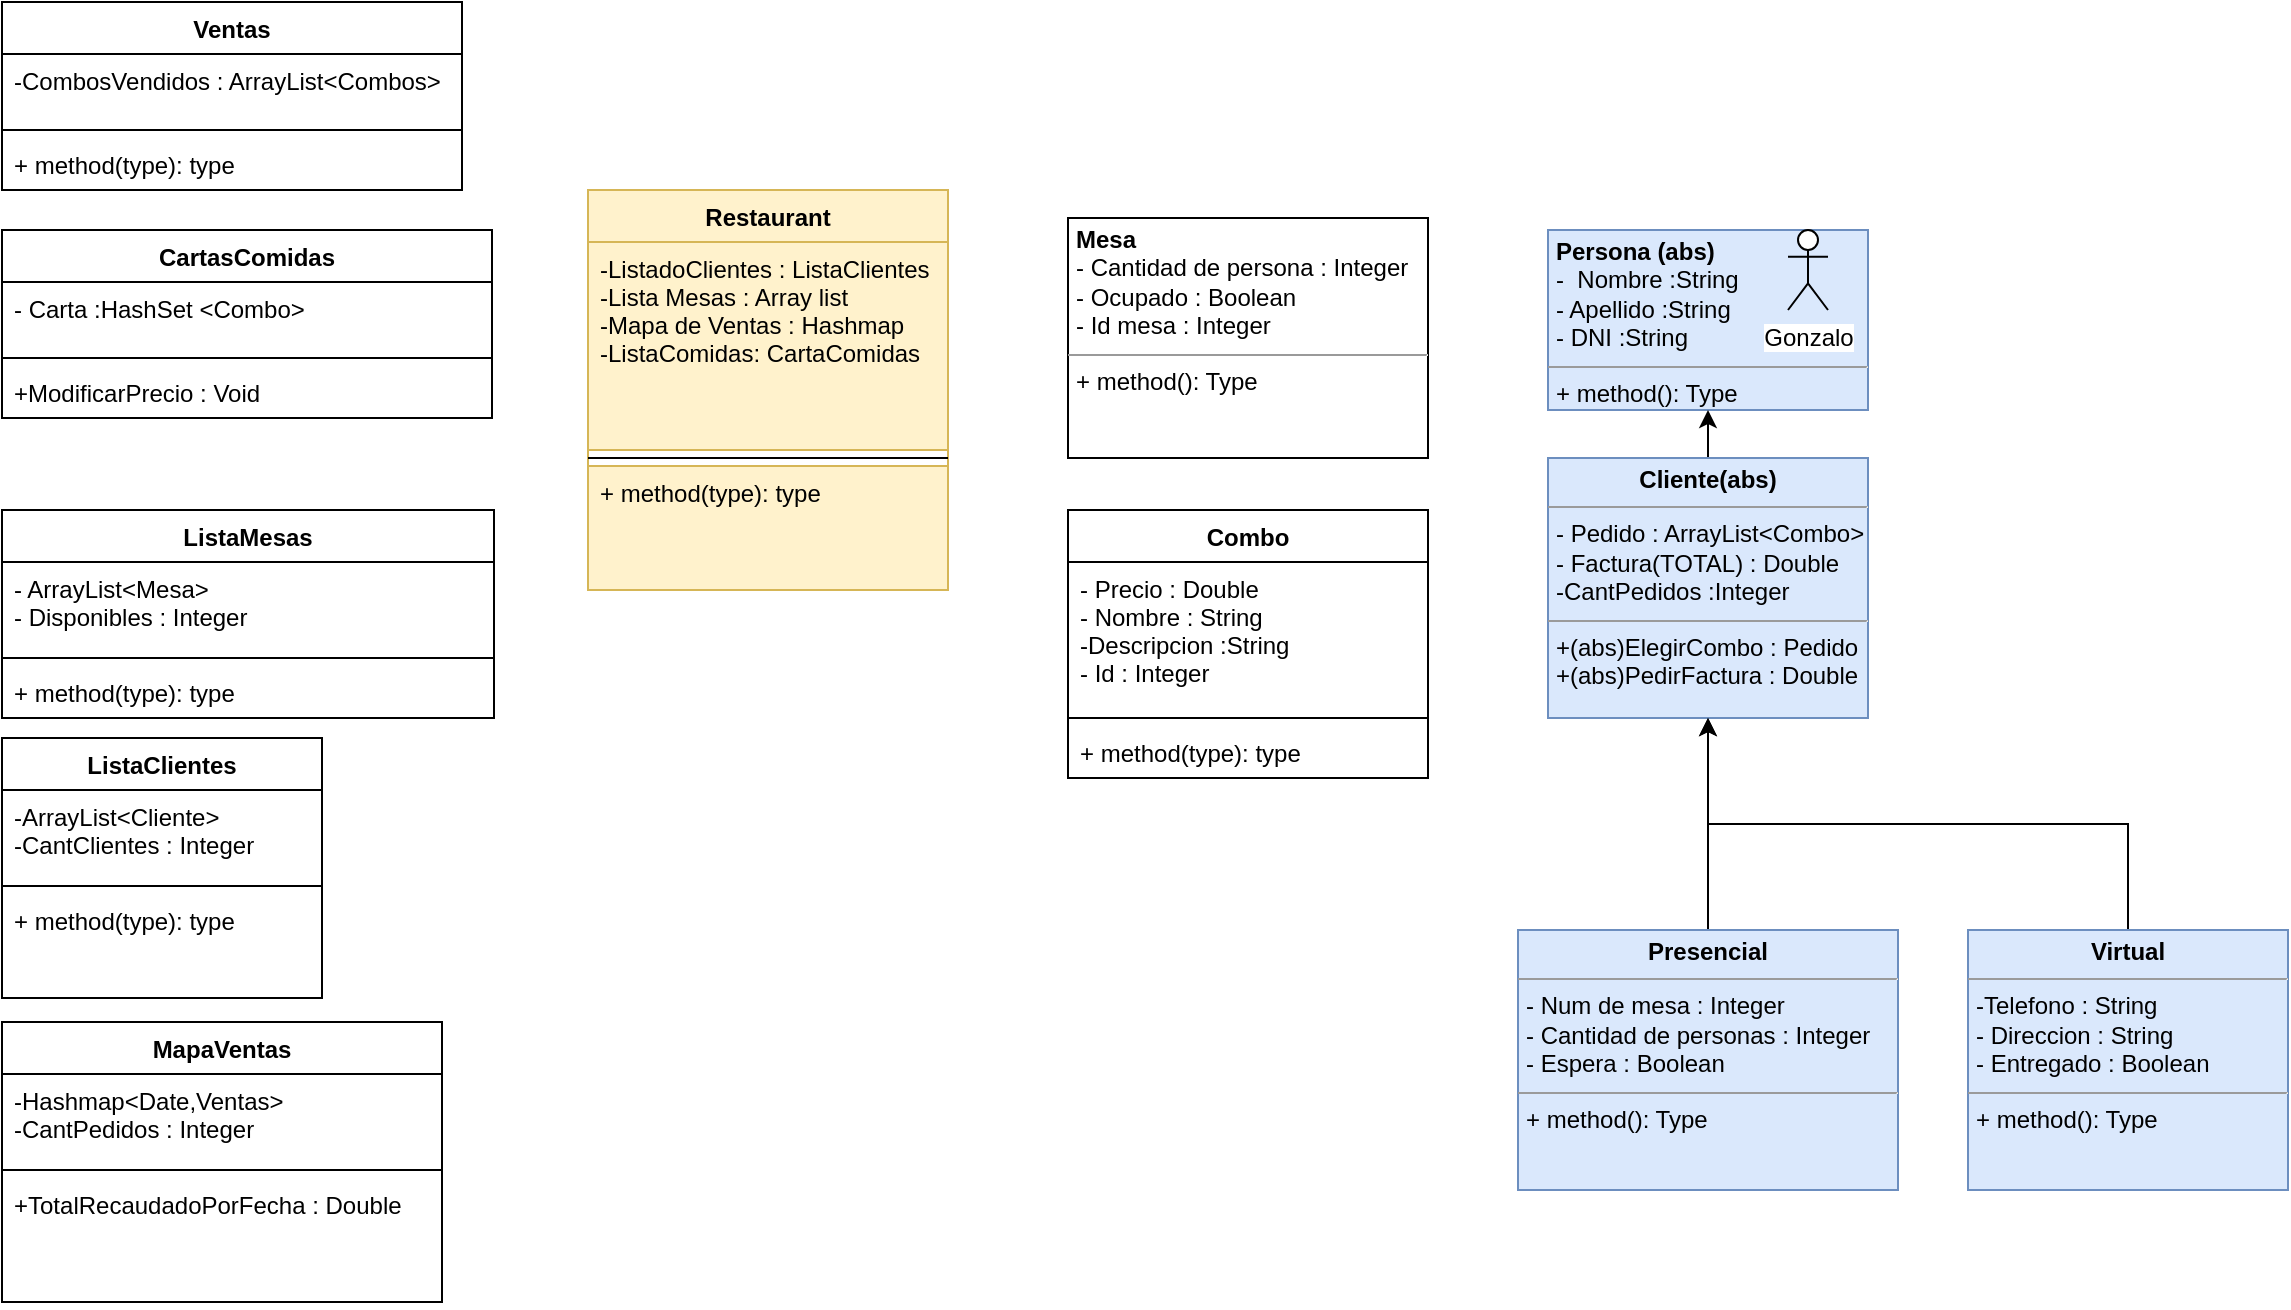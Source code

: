 <mxfile version="13.1.12" type="device"><diagram id="C5RBs43oDa-KdzZeNtuy" name="Page-1"><mxGraphModel dx="2281" dy="1823" grid="1" gridSize="10" guides="1" tooltips="1" connect="1" arrows="1" fold="1" page="1" pageScale="1" pageWidth="827" pageHeight="1169" math="0" shadow="0"><root><mxCell id="WIyWlLk6GJQsqaUBKTNV-0"/><mxCell id="WIyWlLk6GJQsqaUBKTNV-1" parent="WIyWlLk6GJQsqaUBKTNV-0"/><mxCell id="NUuS5B6pFWFjCQVJok0q-0" value="&lt;p style=&quot;margin: 0px ; margin-top: 4px ; text-align: center&quot;&gt;&lt;/p&gt;&lt;p style=&quot;margin: 0px ; margin-left: 4px&quot;&gt;&lt;b&gt;Mesa&lt;/b&gt;&lt;/p&gt;&lt;p style=&quot;margin: 0px ; margin-left: 4px&quot;&gt;- Cantidad de persona : Integer&lt;/p&gt;&lt;p style=&quot;margin: 0px ; margin-left: 4px&quot;&gt;- Ocupado : Boolean&lt;/p&gt;&lt;p style=&quot;margin: 0px ; margin-left: 4px&quot;&gt;- Id mesa : Integer&lt;/p&gt;&lt;hr size=&quot;1&quot;&gt;&lt;p style=&quot;margin: 0px ; margin-left: 4px&quot;&gt;+ method(): Type&lt;/p&gt;" style="verticalAlign=top;align=left;overflow=fill;fontSize=12;fontFamily=Helvetica;html=1;" vertex="1" parent="WIyWlLk6GJQsqaUBKTNV-1"><mxGeometry x="-150" y="14" width="180" height="120" as="geometry"/></mxCell><mxCell id="NUuS5B6pFWFjCQVJok0q-3" value="&lt;p style=&quot;margin: 0px ; margin-top: 4px ; text-align: center&quot;&gt;&lt;/p&gt;&lt;p style=&quot;margin: 0px ; margin-left: 4px&quot;&gt;&lt;b&gt;Persona (abs)&lt;/b&gt;&lt;/p&gt;&lt;p style=&quot;margin: 0px ; margin-left: 4px&quot;&gt;-&amp;nbsp; Nombre :String&lt;/p&gt;&lt;p style=&quot;margin: 0px ; margin-left: 4px&quot;&gt;- Apellido :String&lt;/p&gt;&lt;p style=&quot;margin: 0px ; margin-left: 4px&quot;&gt;- DNI :String&amp;nbsp;&lt;/p&gt;&lt;hr size=&quot;1&quot;&gt;&lt;p style=&quot;margin: 0px ; margin-left: 4px&quot;&gt;+ method(): Type&lt;/p&gt;&lt;p style=&quot;margin: 0px ; margin-left: 4px&quot;&gt;&lt;br&gt;&lt;/p&gt;" style="verticalAlign=top;align=left;overflow=fill;fontSize=12;fontFamily=Helvetica;html=1;fillColor=#dae8fc;strokeColor=#6c8ebf;" vertex="1" parent="WIyWlLk6GJQsqaUBKTNV-1"><mxGeometry x="90" y="20" width="160" height="90" as="geometry"/></mxCell><mxCell id="NUuS5B6pFWFjCQVJok0q-8" style="edgeStyle=orthogonalEdgeStyle;rounded=0;orthogonalLoop=1;jettySize=auto;html=1;exitX=0.5;exitY=0;exitDx=0;exitDy=0;entryX=0.5;entryY=1;entryDx=0;entryDy=0;" edge="1" parent="WIyWlLk6GJQsqaUBKTNV-1" source="NUuS5B6pFWFjCQVJok0q-6" target="NUuS5B6pFWFjCQVJok0q-3"><mxGeometry relative="1" as="geometry"/></mxCell><mxCell id="NUuS5B6pFWFjCQVJok0q-6" value="&lt;p style=&quot;margin: 0px ; margin-top: 4px ; text-align: center&quot;&gt;&lt;b&gt;Cliente(abs)&lt;/b&gt;&lt;/p&gt;&lt;hr size=&quot;1&quot;&gt;&lt;p style=&quot;margin: 0px ; margin-left: 4px&quot;&gt;- Pedido : ArrayList&amp;lt;Combo&amp;gt;&lt;/p&gt;&lt;p style=&quot;margin: 0px ; margin-left: 4px&quot;&gt;- Factura(TOTAL) : Double&lt;/p&gt;&lt;p style=&quot;margin: 0px ; margin-left: 4px&quot;&gt;-CantPedidos :Integer&lt;/p&gt;&lt;hr size=&quot;1&quot;&gt;&lt;p style=&quot;margin: 0px 0px 0px 4px&quot;&gt;+(abs)ElegirCombo : Pedido&lt;/p&gt;&lt;p style=&quot;margin: 0px 0px 0px 4px&quot;&gt;+(abs)PedirFactura : Double&lt;/p&gt;&lt;p style=&quot;margin: 0px 0px 0px 4px&quot;&gt;&lt;br&gt;&lt;/p&gt;" style="verticalAlign=top;align=left;overflow=fill;fontSize=12;fontFamily=Helvetica;html=1;fillColor=#dae8fc;strokeColor=#6c8ebf;" vertex="1" parent="WIyWlLk6GJQsqaUBKTNV-1"><mxGeometry x="90" y="134" width="160" height="130" as="geometry"/></mxCell><mxCell id="NUuS5B6pFWFjCQVJok0q-10" style="edgeStyle=orthogonalEdgeStyle;rounded=0;orthogonalLoop=1;jettySize=auto;html=1;exitX=0.5;exitY=0;exitDx=0;exitDy=0;entryX=0.5;entryY=1;entryDx=0;entryDy=0;" edge="1" parent="WIyWlLk6GJQsqaUBKTNV-1" source="NUuS5B6pFWFjCQVJok0q-9" target="NUuS5B6pFWFjCQVJok0q-6"><mxGeometry relative="1" as="geometry"/></mxCell><mxCell id="NUuS5B6pFWFjCQVJok0q-9" value="&lt;p style=&quot;margin: 0px ; margin-top: 4px ; text-align: center&quot;&gt;&lt;b&gt;Presencial&lt;/b&gt;&lt;/p&gt;&lt;hr size=&quot;1&quot;&gt;&lt;p style=&quot;margin: 0px ; margin-left: 4px&quot;&gt;- Num de mesa : Integer&lt;/p&gt;&lt;p style=&quot;margin: 0px ; margin-left: 4px&quot;&gt;- Cantidad de personas : Integer&lt;/p&gt;&lt;p style=&quot;margin: 0px ; margin-left: 4px&quot;&gt;- Espera : Boolean&lt;/p&gt;&lt;hr size=&quot;1&quot;&gt;&lt;p style=&quot;margin: 0px ; margin-left: 4px&quot;&gt;+ method(): Type&lt;/p&gt;" style="verticalAlign=top;align=left;overflow=fill;fontSize=12;fontFamily=Helvetica;html=1;fillColor=#dae8fc;strokeColor=#6c8ebf;" vertex="1" parent="WIyWlLk6GJQsqaUBKTNV-1"><mxGeometry x="75" y="370" width="190" height="130" as="geometry"/></mxCell><mxCell id="NUuS5B6pFWFjCQVJok0q-12" style="edgeStyle=orthogonalEdgeStyle;rounded=0;orthogonalLoop=1;jettySize=auto;html=1;exitX=0.5;exitY=0;exitDx=0;exitDy=0;" edge="1" parent="WIyWlLk6GJQsqaUBKTNV-1" source="NUuS5B6pFWFjCQVJok0q-11" target="NUuS5B6pFWFjCQVJok0q-6"><mxGeometry relative="1" as="geometry"><mxPoint x="170" y="300" as="targetPoint"/></mxGeometry></mxCell><mxCell id="NUuS5B6pFWFjCQVJok0q-11" value="&lt;p style=&quot;margin: 0px ; margin-top: 4px ; text-align: center&quot;&gt;&lt;b&gt;Virtual&lt;/b&gt;&lt;/p&gt;&lt;hr size=&quot;1&quot;&gt;&lt;p style=&quot;margin: 0px ; margin-left: 4px&quot;&gt;-Telefono : String&lt;/p&gt;&lt;p style=&quot;margin: 0px ; margin-left: 4px&quot;&gt;- Direccion : String&lt;/p&gt;&lt;p style=&quot;margin: 0px ; margin-left: 4px&quot;&gt;- Entregado : Boolean&lt;/p&gt;&lt;hr size=&quot;1&quot;&gt;&lt;p style=&quot;margin: 0px ; margin-left: 4px&quot;&gt;+ method(): Type&lt;/p&gt;" style="verticalAlign=top;align=left;overflow=fill;fontSize=12;fontFamily=Helvetica;html=1;fillColor=#dae8fc;strokeColor=#6c8ebf;" vertex="1" parent="WIyWlLk6GJQsqaUBKTNV-1"><mxGeometry x="300" y="370" width="160" height="130" as="geometry"/></mxCell><mxCell id="NUuS5B6pFWFjCQVJok0q-36" value="ListaMesas" style="swimlane;fontStyle=1;align=center;verticalAlign=top;childLayout=stackLayout;horizontal=1;startSize=26;horizontalStack=0;resizeParent=1;resizeParentMax=0;resizeLast=0;collapsible=1;marginBottom=0;" vertex="1" parent="WIyWlLk6GJQsqaUBKTNV-1"><mxGeometry x="-683" y="160" width="246" height="104" as="geometry"><mxRectangle x="-550" y="160" width="110" height="26" as="alternateBounds"/></mxGeometry></mxCell><mxCell id="NUuS5B6pFWFjCQVJok0q-37" value="- ArrayList&lt;Mesa&gt;&#10;- Disponibles : Integer" style="text;align=left;verticalAlign=top;spacingLeft=4;spacingRight=4;overflow=hidden;rotatable=0;points=[[0,0.5],[1,0.5]];portConstraint=eastwest;" vertex="1" parent="NUuS5B6pFWFjCQVJok0q-36"><mxGeometry y="26" width="246" height="44" as="geometry"/></mxCell><mxCell id="NUuS5B6pFWFjCQVJok0q-38" value="" style="line;strokeWidth=1;fillColor=none;align=left;verticalAlign=middle;spacingTop=-1;spacingLeft=3;spacingRight=3;rotatable=0;labelPosition=right;points=[];portConstraint=eastwest;" vertex="1" parent="NUuS5B6pFWFjCQVJok0q-36"><mxGeometry y="70" width="246" height="8" as="geometry"/></mxCell><mxCell id="NUuS5B6pFWFjCQVJok0q-39" value="+ method(type): type" style="text;strokeColor=none;fillColor=none;align=left;verticalAlign=top;spacingLeft=4;spacingRight=4;overflow=hidden;rotatable=0;points=[[0,0.5],[1,0.5]];portConstraint=eastwest;" vertex="1" parent="NUuS5B6pFWFjCQVJok0q-36"><mxGeometry y="78" width="246" height="26" as="geometry"/></mxCell><mxCell id="NUuS5B6pFWFjCQVJok0q-40" value="ListaClientes" style="swimlane;fontStyle=1;align=center;verticalAlign=top;childLayout=stackLayout;horizontal=1;startSize=26;horizontalStack=0;resizeParent=1;resizeParentMax=0;resizeLast=0;collapsible=1;marginBottom=0;" vertex="1" parent="WIyWlLk6GJQsqaUBKTNV-1"><mxGeometry x="-683" y="274" width="160" height="130" as="geometry"><mxRectangle x="-550" y="274" width="110" height="26" as="alternateBounds"/></mxGeometry></mxCell><mxCell id="NUuS5B6pFWFjCQVJok0q-41" value="-ArrayList&lt;Cliente&gt;&#10;-CantClientes : Integer" style="text;strokeColor=none;fillColor=none;align=left;verticalAlign=top;spacingLeft=4;spacingRight=4;overflow=hidden;rotatable=0;points=[[0,0.5],[1,0.5]];portConstraint=eastwest;" vertex="1" parent="NUuS5B6pFWFjCQVJok0q-40"><mxGeometry y="26" width="160" height="44" as="geometry"/></mxCell><mxCell id="NUuS5B6pFWFjCQVJok0q-42" value="" style="line;strokeWidth=1;fillColor=none;align=left;verticalAlign=middle;spacingTop=-1;spacingLeft=3;spacingRight=3;rotatable=0;labelPosition=right;points=[];portConstraint=eastwest;" vertex="1" parent="NUuS5B6pFWFjCQVJok0q-40"><mxGeometry y="70" width="160" height="8" as="geometry"/></mxCell><mxCell id="NUuS5B6pFWFjCQVJok0q-43" value="+ method(type): type" style="text;strokeColor=none;fillColor=none;align=left;verticalAlign=top;spacingLeft=4;spacingRight=4;overflow=hidden;rotatable=0;points=[[0,0.5],[1,0.5]];portConstraint=eastwest;" vertex="1" parent="NUuS5B6pFWFjCQVJok0q-40"><mxGeometry y="78" width="160" height="52" as="geometry"/></mxCell><mxCell id="NUuS5B6pFWFjCQVJok0q-45" value="MapaVentas" style="swimlane;fontStyle=1;align=center;verticalAlign=top;childLayout=stackLayout;horizontal=1;startSize=26;horizontalStack=0;resizeParent=1;resizeParentMax=0;resizeLast=0;collapsible=1;marginBottom=0;" vertex="1" parent="WIyWlLk6GJQsqaUBKTNV-1"><mxGeometry x="-683" y="416" width="220" height="140" as="geometry"><mxRectangle x="-550" y="330" width="110" height="26" as="alternateBounds"/></mxGeometry></mxCell><mxCell id="NUuS5B6pFWFjCQVJok0q-46" value="-Hashmap&lt;Date,Ventas&gt;&#10;-CantPedidos : Integer" style="text;strokeColor=none;fillColor=none;align=left;verticalAlign=top;spacingLeft=4;spacingRight=4;overflow=hidden;rotatable=0;points=[[0,0.5],[1,0.5]];portConstraint=eastwest;" vertex="1" parent="NUuS5B6pFWFjCQVJok0q-45"><mxGeometry y="26" width="220" height="44" as="geometry"/></mxCell><mxCell id="NUuS5B6pFWFjCQVJok0q-47" value="" style="line;strokeWidth=1;fillColor=none;align=left;verticalAlign=middle;spacingTop=-1;spacingLeft=3;spacingRight=3;rotatable=0;labelPosition=right;points=[];portConstraint=eastwest;" vertex="1" parent="NUuS5B6pFWFjCQVJok0q-45"><mxGeometry y="70" width="220" height="8" as="geometry"/></mxCell><mxCell id="NUuS5B6pFWFjCQVJok0q-48" value="+TotalRecaudadoPorFecha : Double&#10;" style="text;strokeColor=none;fillColor=none;align=left;verticalAlign=top;spacingLeft=4;spacingRight=4;overflow=hidden;rotatable=0;points=[[0,0.5],[1,0.5]];portConstraint=eastwest;" vertex="1" parent="NUuS5B6pFWFjCQVJok0q-45"><mxGeometry y="78" width="220" height="62" as="geometry"/></mxCell><mxCell id="NUuS5B6pFWFjCQVJok0q-28" value="Combo" style="swimlane;fontStyle=1;align=center;verticalAlign=top;childLayout=stackLayout;horizontal=1;startSize=26;horizontalStack=0;resizeParent=1;resizeParentMax=0;resizeLast=0;collapsible=1;marginBottom=0;" vertex="1" parent="WIyWlLk6GJQsqaUBKTNV-1"><mxGeometry x="-150" y="160" width="180" height="134" as="geometry"/></mxCell><mxCell id="NUuS5B6pFWFjCQVJok0q-29" value="- Precio : Double&#10;- Nombre : String&#10;-Descripcion :String &#10;- Id : Integer" style="text;strokeColor=none;fillColor=none;align=left;verticalAlign=top;spacingLeft=4;spacingRight=4;overflow=hidden;rotatable=0;points=[[0,0.5],[1,0.5]];portConstraint=eastwest;" vertex="1" parent="NUuS5B6pFWFjCQVJok0q-28"><mxGeometry y="26" width="180" height="74" as="geometry"/></mxCell><mxCell id="NUuS5B6pFWFjCQVJok0q-30" value="" style="line;strokeWidth=1;fillColor=none;align=left;verticalAlign=middle;spacingTop=-1;spacingLeft=3;spacingRight=3;rotatable=0;labelPosition=right;points=[];portConstraint=eastwest;" vertex="1" parent="NUuS5B6pFWFjCQVJok0q-28"><mxGeometry y="100" width="180" height="8" as="geometry"/></mxCell><mxCell id="NUuS5B6pFWFjCQVJok0q-31" value="+ method(type): type" style="text;strokeColor=none;fillColor=none;align=left;verticalAlign=top;spacingLeft=4;spacingRight=4;overflow=hidden;rotatable=0;points=[[0,0.5],[1,0.5]];portConstraint=eastwest;" vertex="1" parent="NUuS5B6pFWFjCQVJok0q-28"><mxGeometry y="108" width="180" height="26" as="geometry"/></mxCell><mxCell id="NUuS5B6pFWFjCQVJok0q-77" value="Gonzalo" style="shape=umlActor;verticalLabelPosition=bottom;labelBackgroundColor=#ffffff;verticalAlign=top;html=1;" vertex="1" parent="WIyWlLk6GJQsqaUBKTNV-1"><mxGeometry x="210" y="20" width="20" height="40" as="geometry"/></mxCell><mxCell id="NUuS5B6pFWFjCQVJok0q-73" value="Ventas" style="swimlane;fontStyle=1;align=center;verticalAlign=top;childLayout=stackLayout;horizontal=1;startSize=26;horizontalStack=0;resizeParent=1;resizeParentMax=0;resizeLast=0;collapsible=1;marginBottom=0;" vertex="1" parent="WIyWlLk6GJQsqaUBKTNV-1"><mxGeometry x="-683" y="-94" width="230" height="94" as="geometry"/></mxCell><mxCell id="NUuS5B6pFWFjCQVJok0q-74" value="-CombosVendidos : ArrayList&lt;Combos&gt;" style="text;strokeColor=none;fillColor=none;align=left;verticalAlign=top;spacingLeft=4;spacingRight=4;overflow=hidden;rotatable=0;points=[[0,0.5],[1,0.5]];portConstraint=eastwest;" vertex="1" parent="NUuS5B6pFWFjCQVJok0q-73"><mxGeometry y="26" width="230" height="34" as="geometry"/></mxCell><mxCell id="NUuS5B6pFWFjCQVJok0q-75" value="" style="line;strokeWidth=1;fillColor=none;align=left;verticalAlign=middle;spacingTop=-1;spacingLeft=3;spacingRight=3;rotatable=0;labelPosition=right;points=[];portConstraint=eastwest;" vertex="1" parent="NUuS5B6pFWFjCQVJok0q-73"><mxGeometry y="60" width="230" height="8" as="geometry"/></mxCell><mxCell id="NUuS5B6pFWFjCQVJok0q-76" value="+ method(type): type" style="text;strokeColor=none;fillColor=none;align=left;verticalAlign=top;spacingLeft=4;spacingRight=4;overflow=hidden;rotatable=0;points=[[0,0.5],[1,0.5]];portConstraint=eastwest;" vertex="1" parent="NUuS5B6pFWFjCQVJok0q-73"><mxGeometry y="68" width="230" height="26" as="geometry"/></mxCell><mxCell id="NUuS5B6pFWFjCQVJok0q-19" value="Restaurant" style="swimlane;fontStyle=1;align=center;verticalAlign=top;childLayout=stackLayout;horizontal=1;startSize=26;horizontalStack=0;resizeParent=1;resizeParentMax=0;resizeLast=0;collapsible=1;marginBottom=0;fillColor=#fff2cc;strokeColor=#d6b656;" vertex="1" parent="WIyWlLk6GJQsqaUBKTNV-1"><mxGeometry x="-390" width="180" height="200" as="geometry"><mxRectangle x="-240" y="24" width="100" height="26" as="alternateBounds"/></mxGeometry></mxCell><mxCell id="NUuS5B6pFWFjCQVJok0q-20" value="-ListadoClientes : ListaClientes&#10;-Lista Mesas : Array list&#10;-Mapa de Ventas : Hashmap&#10;-ListaComidas: CartaComidas" style="text;strokeColor=#d6b656;fillColor=#fff2cc;align=left;verticalAlign=top;spacingLeft=4;spacingRight=4;overflow=hidden;rotatable=0;points=[[0,0.5],[1,0.5]];portConstraint=eastwest;" vertex="1" parent="NUuS5B6pFWFjCQVJok0q-19"><mxGeometry y="26" width="180" height="104" as="geometry"/></mxCell><mxCell id="NUuS5B6pFWFjCQVJok0q-21" value="" style="line;strokeWidth=1;fillColor=none;align=left;verticalAlign=middle;spacingTop=-1;spacingLeft=3;spacingRight=3;rotatable=0;labelPosition=right;points=[];portConstraint=eastwest;" vertex="1" parent="NUuS5B6pFWFjCQVJok0q-19"><mxGeometry y="130" width="180" height="8" as="geometry"/></mxCell><mxCell id="NUuS5B6pFWFjCQVJok0q-22" value="+ method(type): type" style="text;strokeColor=#d6b656;fillColor=#fff2cc;align=left;verticalAlign=top;spacingLeft=4;spacingRight=4;overflow=hidden;rotatable=0;points=[[0,0.5],[1,0.5]];portConstraint=eastwest;" vertex="1" parent="NUuS5B6pFWFjCQVJok0q-19"><mxGeometry y="138" width="180" height="62" as="geometry"/></mxCell><mxCell id="NUuS5B6pFWFjCQVJok0q-32" value="CartasComidas" style="swimlane;fontStyle=1;align=center;verticalAlign=top;childLayout=stackLayout;horizontal=1;startSize=26;horizontalStack=0;resizeParent=1;resizeParentMax=0;resizeLast=0;collapsible=1;marginBottom=0;" vertex="1" parent="WIyWlLk6GJQsqaUBKTNV-1"><mxGeometry x="-683" y="20" width="245" height="94" as="geometry"><mxRectangle x="-550" y="20" width="60" height="26" as="alternateBounds"/></mxGeometry></mxCell><mxCell id="NUuS5B6pFWFjCQVJok0q-33" value="- Carta :HashSet &lt;Combo&gt;" style="text;align=left;verticalAlign=top;spacingLeft=4;spacingRight=4;overflow=hidden;rotatable=0;points=[[0,0.5],[1,0.5]];portConstraint=eastwest;" vertex="1" parent="NUuS5B6pFWFjCQVJok0q-32"><mxGeometry y="26" width="245" height="34" as="geometry"/></mxCell><mxCell id="NUuS5B6pFWFjCQVJok0q-34" value="" style="line;strokeWidth=1;fillColor=none;align=left;verticalAlign=middle;spacingTop=-1;spacingLeft=3;spacingRight=3;rotatable=0;labelPosition=right;points=[];portConstraint=eastwest;" vertex="1" parent="NUuS5B6pFWFjCQVJok0q-32"><mxGeometry y="60" width="245" height="8" as="geometry"/></mxCell><mxCell id="NUuS5B6pFWFjCQVJok0q-35" value="+ModificarPrecio : Void" style="text;align=left;verticalAlign=top;spacingLeft=4;spacingRight=4;overflow=hidden;rotatable=0;points=[[0,0.5],[1,0.5]];portConstraint=eastwest;" vertex="1" parent="NUuS5B6pFWFjCQVJok0q-32"><mxGeometry y="68" width="245" height="26" as="geometry"/></mxCell></root></mxGraphModel></diagram></mxfile>